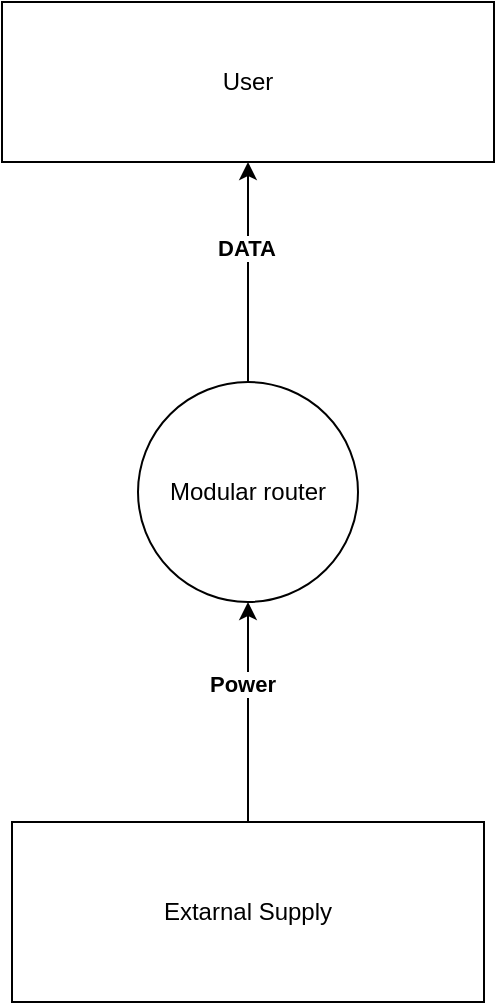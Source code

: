 <mxfile version="20.2.8" type="github">
  <diagram id="SPoGRJfIo3nXrWjkhOdd" name="Page-1">
    <mxGraphModel dx="1038" dy="579" grid="1" gridSize="10" guides="1" tooltips="1" connect="1" arrows="1" fold="1" page="1" pageScale="1" pageWidth="827" pageHeight="1169" math="0" shadow="0">
      <root>
        <mxCell id="0" />
        <mxCell id="1" parent="0" />
        <mxCell id="7IUleXDW4cabAlwI7-a3-6" style="edgeStyle=orthogonalEdgeStyle;rounded=0;orthogonalLoop=1;jettySize=auto;html=1;exitX=0.5;exitY=0;exitDx=0;exitDy=0;entryX=0.5;entryY=1;entryDx=0;entryDy=0;" edge="1" parent="1" source="7IUleXDW4cabAlwI7-a3-1" target="7IUleXDW4cabAlwI7-a3-2">
          <mxGeometry relative="1" as="geometry" />
        </mxCell>
        <mxCell id="7IUleXDW4cabAlwI7-a3-7" value="&lt;b&gt;DATA&lt;/b&gt;" style="edgeLabel;html=1;align=center;verticalAlign=middle;resizable=0;points=[];" vertex="1" connectable="0" parent="7IUleXDW4cabAlwI7-a3-6">
          <mxGeometry x="0.218" y="1" relative="1" as="geometry">
            <mxPoint as="offset" />
          </mxGeometry>
        </mxCell>
        <mxCell id="7IUleXDW4cabAlwI7-a3-1" value="Modular router" style="ellipse;whiteSpace=wrap;html=1;aspect=fixed;" vertex="1" parent="1">
          <mxGeometry x="357" y="330" width="110" height="110" as="geometry" />
        </mxCell>
        <mxCell id="7IUleXDW4cabAlwI7-a3-2" value="User" style="rounded=0;whiteSpace=wrap;html=1;" vertex="1" parent="1">
          <mxGeometry x="289" y="140" width="246" height="80" as="geometry" />
        </mxCell>
        <mxCell id="7IUleXDW4cabAlwI7-a3-4" style="edgeStyle=orthogonalEdgeStyle;rounded=0;orthogonalLoop=1;jettySize=auto;html=1;exitX=0.5;exitY=0;exitDx=0;exitDy=0;entryX=0.5;entryY=1;entryDx=0;entryDy=0;" edge="1" parent="1" source="7IUleXDW4cabAlwI7-a3-3" target="7IUleXDW4cabAlwI7-a3-1">
          <mxGeometry relative="1" as="geometry" />
        </mxCell>
        <mxCell id="7IUleXDW4cabAlwI7-a3-5" value="&lt;b&gt;Power&lt;/b&gt;" style="edgeLabel;html=1;align=center;verticalAlign=middle;resizable=0;points=[];" vertex="1" connectable="0" parent="7IUleXDW4cabAlwI7-a3-4">
          <mxGeometry x="0.255" y="3" relative="1" as="geometry">
            <mxPoint as="offset" />
          </mxGeometry>
        </mxCell>
        <mxCell id="7IUleXDW4cabAlwI7-a3-3" value="Extarnal Supply" style="rounded=0;whiteSpace=wrap;html=1;" vertex="1" parent="1">
          <mxGeometry x="294" y="550" width="236" height="90" as="geometry" />
        </mxCell>
      </root>
    </mxGraphModel>
  </diagram>
</mxfile>

